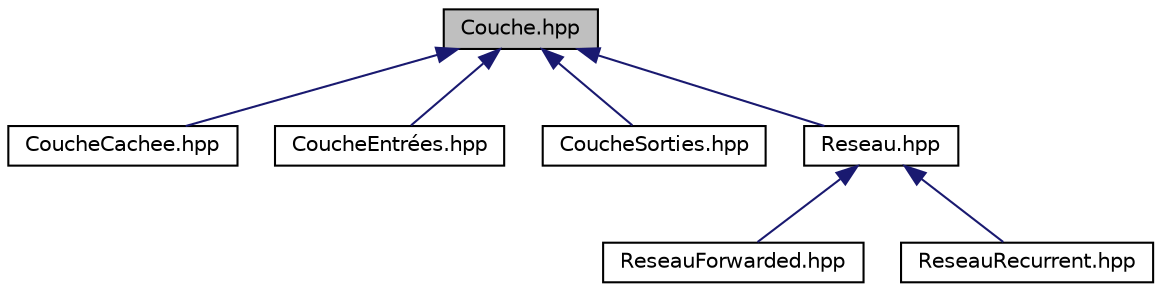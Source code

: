 digraph "Couche.hpp"
{
 // LATEX_PDF_SIZE
  edge [fontname="Helvetica",fontsize="10",labelfontname="Helvetica",labelfontsize="10"];
  node [fontname="Helvetica",fontsize="10",shape=record];
  Node1 [label="Couche.hpp",height=0.2,width=0.4,color="black", fillcolor="grey75", style="filled", fontcolor="black",tooltip="Les propriétés d'une couche : son nombre de neurones ainsi que sa fonction d'activation."];
  Node1 -> Node2 [dir="back",color="midnightblue",fontsize="10",style="solid",fontname="Helvetica"];
  Node2 [label="CoucheCachee.hpp",height=0.2,width=0.4,color="black", fillcolor="white", style="filled",URL="$_couche_cachee_8hpp.html",tooltip="C'est un classe qui permet de créer les couches cachées du réseau, ainsi que de définir leur biais."];
  Node1 -> Node3 [dir="back",color="midnightblue",fontsize="10",style="solid",fontname="Helvetica"];
  Node3 [label="CoucheEntrées.hpp",height=0.2,width=0.4,color="black", fillcolor="white", style="filled",URL="$_couche_entr_xC3_xA9es_8hpp.html",tooltip="C'est un classe qui permet de créer les couches cachées du réseau, ainsi que de définir leur biais."];
  Node1 -> Node4 [dir="back",color="midnightblue",fontsize="10",style="solid",fontname="Helvetica"];
  Node4 [label="CoucheSorties.hpp",height=0.2,width=0.4,color="black", fillcolor="white", style="filled",URL="$_couche_sorties_8hpp.html",tooltip="C'est un classe qui permet de créer la couche de sorties du réseau, ainsi que de définir leur biais."];
  Node1 -> Node5 [dir="back",color="midnightblue",fontsize="10",style="solid",fontname="Helvetica"];
  Node5 [label="Reseau.hpp",height=0.2,width=0.4,color="black", fillcolor="white", style="filled",URL="$_reseau_8hpp.html",tooltip="Les propriétés d'un réseau : le nombre de couches qui le compose, ses couches, et sa matrice de liais..."];
  Node5 -> Node6 [dir="back",color="midnightblue",fontsize="10",style="solid",fontname="Helvetica"];
  Node6 [label="ReseauForwarded.hpp",height=0.2,width=0.4,color="black", fillcolor="white", style="filled",URL="$_reseau_forwarded_8hpp.html",tooltip="C'est un classe qui permet de spécifier le type de réseau désiré, ici : type feed-forwarded,..."];
  Node5 -> Node7 [dir="back",color="midnightblue",fontsize="10",style="solid",fontname="Helvetica"];
  Node7 [label="ReseauRecurrent.hpp",height=0.2,width=0.4,color="black", fillcolor="white", style="filled",URL="$_reseau_recurrent_8hpp.html",tooltip="C'est un classe qui permet de spécifier le type de réseau désiré, ici : type récurrent,..."];
}

